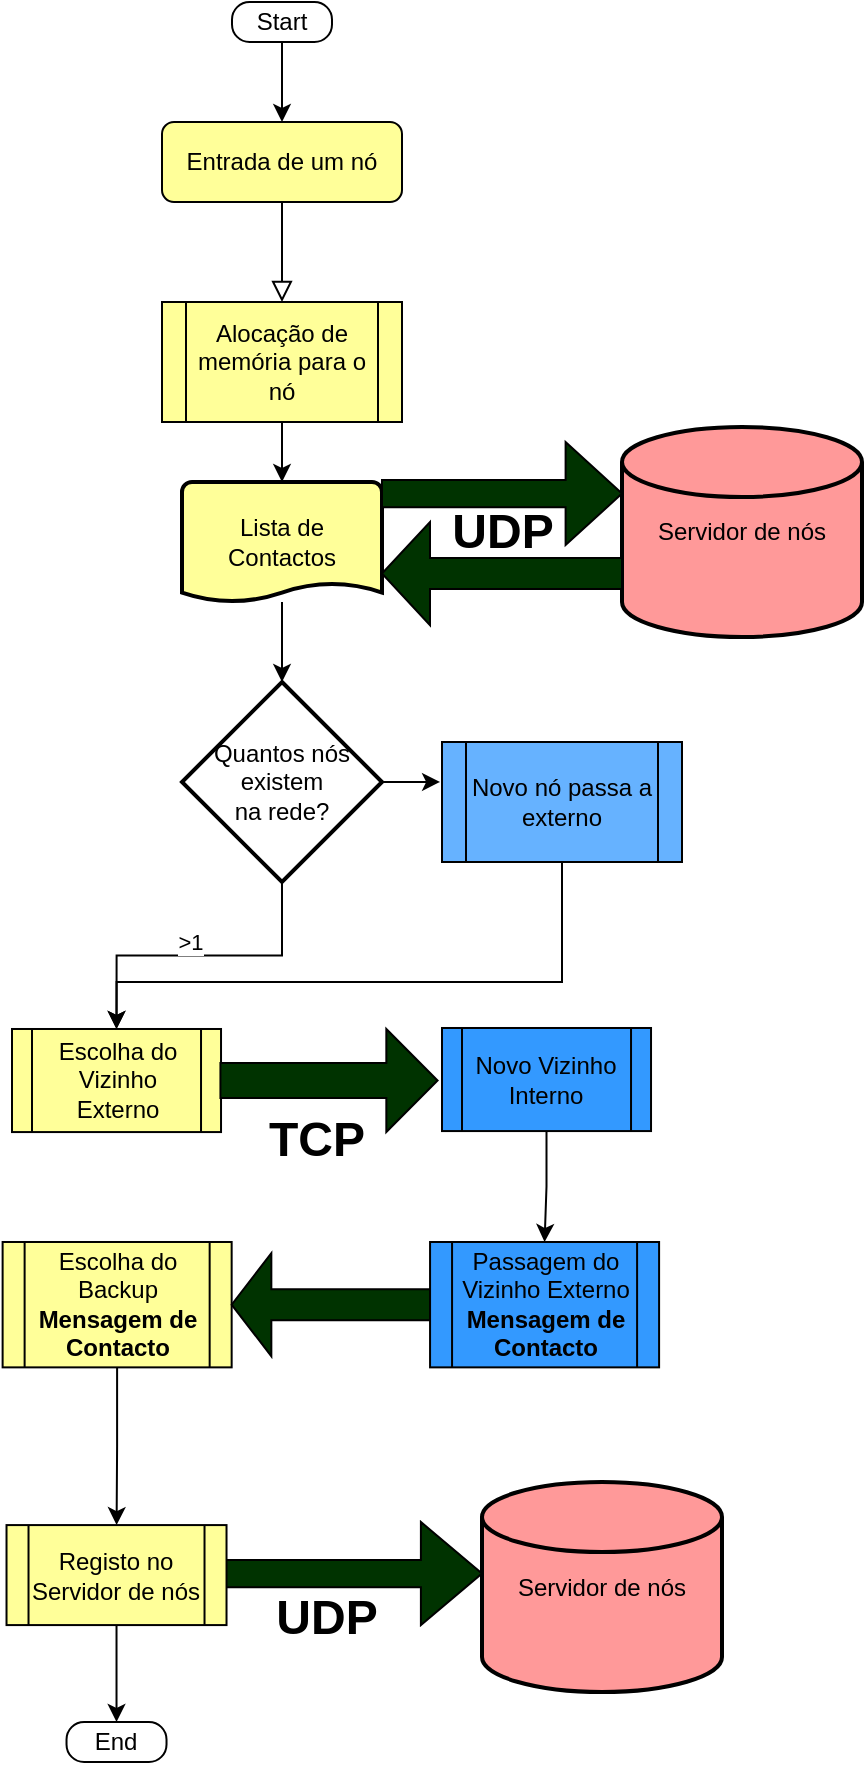 <mxfile version="14.4.3" type="device"><diagram id="C5RBs43oDa-KdzZeNtuy" name="Page-1"><mxGraphModel dx="1422" dy="822" grid="1" gridSize="10" guides="1" tooltips="1" connect="1" arrows="1" fold="1" page="1" pageScale="1" pageWidth="827" pageHeight="1169" math="0" shadow="0"><root><mxCell id="WIyWlLk6GJQsqaUBKTNV-0"/><mxCell id="WIyWlLk6GJQsqaUBKTNV-1" parent="WIyWlLk6GJQsqaUBKTNV-0"/><mxCell id="WIyWlLk6GJQsqaUBKTNV-2" value="" style="rounded=0;html=1;jettySize=auto;orthogonalLoop=1;fontSize=11;endArrow=block;endFill=0;endSize=8;strokeWidth=1;shadow=0;labelBackgroundColor=none;edgeStyle=orthogonalEdgeStyle;" parent="WIyWlLk6GJQsqaUBKTNV-1" source="WIyWlLk6GJQsqaUBKTNV-3" edge="1"><mxGeometry relative="1" as="geometry"><mxPoint x="220" y="170" as="targetPoint"/></mxGeometry></mxCell><mxCell id="WIyWlLk6GJQsqaUBKTNV-3" value="Entrada de um nó" style="rounded=1;whiteSpace=wrap;html=1;fontSize=12;glass=0;strokeWidth=1;shadow=0;fillColor=#FFFF99;" parent="WIyWlLk6GJQsqaUBKTNV-1" vertex="1"><mxGeometry x="160" y="80" width="120" height="40" as="geometry"/></mxCell><mxCell id="J3OFzyYl9DT5soKfO94n-5" value="" style="edgeStyle=orthogonalEdgeStyle;rounded=0;orthogonalLoop=1;jettySize=auto;html=1;" edge="1" parent="WIyWlLk6GJQsqaUBKTNV-1" source="J3OFzyYl9DT5soKfO94n-0" target="J3OFzyYl9DT5soKfO94n-3"><mxGeometry relative="1" as="geometry"/></mxCell><mxCell id="J3OFzyYl9DT5soKfO94n-0" value="Alocação de memória para o nó" style="shape=process;whiteSpace=wrap;html=1;backgroundOutline=1;fillColor=#FFFF99;" vertex="1" parent="WIyWlLk6GJQsqaUBKTNV-1"><mxGeometry x="160" y="170" width="120" height="60" as="geometry"/></mxCell><mxCell id="J3OFzyYl9DT5soKfO94n-1" value="Servidor de nós" style="strokeWidth=2;html=1;shape=mxgraph.flowchart.database;whiteSpace=wrap;fillColor=#FF9999;" vertex="1" parent="WIyWlLk6GJQsqaUBKTNV-1"><mxGeometry x="390" y="232.5" width="120" height="105" as="geometry"/></mxCell><mxCell id="J3OFzyYl9DT5soKfO94n-22" style="edgeStyle=orthogonalEdgeStyle;rounded=0;orthogonalLoop=1;jettySize=auto;html=1;entryX=0.5;entryY=0;entryDx=0;entryDy=0;entryPerimeter=0;" edge="1" parent="WIyWlLk6GJQsqaUBKTNV-1" source="J3OFzyYl9DT5soKfO94n-3" target="J3OFzyYl9DT5soKfO94n-20"><mxGeometry relative="1" as="geometry"/></mxCell><mxCell id="J3OFzyYl9DT5soKfO94n-3" value="Lista de Contactos&lt;br&gt;" style="strokeWidth=2;html=1;shape=mxgraph.flowchart.document2;whiteSpace=wrap;size=0.157;fillColor=#FFFF99;" vertex="1" parent="WIyWlLk6GJQsqaUBKTNV-1"><mxGeometry x="170" y="260" width="100" height="60" as="geometry"/></mxCell><mxCell id="J3OFzyYl9DT5soKfO94n-7" value="UDP" style="text;strokeColor=none;fillColor=none;html=1;fontSize=24;fontStyle=1;verticalAlign=middle;align=center;" vertex="1" parent="WIyWlLk6GJQsqaUBKTNV-1"><mxGeometry x="295" y="270" width="70" height="30" as="geometry"/></mxCell><mxCell id="J3OFzyYl9DT5soKfO94n-33" style="edgeStyle=orthogonalEdgeStyle;rounded=0;orthogonalLoop=1;jettySize=auto;html=1;entryX=0.5;entryY=0;entryDx=0;entryDy=0;" edge="1" parent="WIyWlLk6GJQsqaUBKTNV-1" source="J3OFzyYl9DT5soKfO94n-20" target="J3OFzyYl9DT5soKfO94n-9"><mxGeometry relative="1" as="geometry"/></mxCell><mxCell id="J3OFzyYl9DT5soKfO94n-34" value="&amp;gt;1" style="edgeLabel;html=1;align=center;verticalAlign=middle;resizable=0;points=[];" vertex="1" connectable="0" parent="J3OFzyYl9DT5soKfO94n-33"><mxGeometry x="0.272" y="-3" relative="1" as="geometry"><mxPoint x="16.58" y="-3.75" as="offset"/></mxGeometry></mxCell><mxCell id="J3OFzyYl9DT5soKfO94n-43" style="edgeStyle=orthogonalEdgeStyle;rounded=0;orthogonalLoop=1;jettySize=auto;html=1;entryX=-0.008;entryY=0.333;entryDx=0;entryDy=0;entryPerimeter=0;" edge="1" parent="WIyWlLk6GJQsqaUBKTNV-1" source="J3OFzyYl9DT5soKfO94n-20" target="J3OFzyYl9DT5soKfO94n-38"><mxGeometry relative="1" as="geometry"/></mxCell><mxCell id="J3OFzyYl9DT5soKfO94n-20" value="Quantos nós existem &lt;br&gt;na rede?" style="strokeWidth=2;html=1;shape=mxgraph.flowchart.decision;whiteSpace=wrap;" vertex="1" parent="WIyWlLk6GJQsqaUBKTNV-1"><mxGeometry x="170" y="360" width="100" height="100" as="geometry"/></mxCell><mxCell id="J3OFzyYl9DT5soKfO94n-44" style="edgeStyle=orthogonalEdgeStyle;rounded=0;orthogonalLoop=1;jettySize=auto;html=1;entryX=0.5;entryY=0;entryDx=0;entryDy=0;" edge="1" parent="WIyWlLk6GJQsqaUBKTNV-1" source="J3OFzyYl9DT5soKfO94n-38" target="J3OFzyYl9DT5soKfO94n-9"><mxGeometry relative="1" as="geometry"><mxPoint x="220" y="500" as="targetPoint"/><Array as="points"><mxPoint x="360" y="510"/><mxPoint x="137" y="510"/></Array></mxGeometry></mxCell><mxCell id="J3OFzyYl9DT5soKfO94n-38" value="Novo nó passa a externo" style="shape=process;whiteSpace=wrap;html=1;backgroundOutline=1;fillColor=#66B2FF;" vertex="1" parent="WIyWlLk6GJQsqaUBKTNV-1"><mxGeometry x="300" y="390" width="120" height="60" as="geometry"/></mxCell><mxCell id="J3OFzyYl9DT5soKfO94n-9" value="Escolha do Vizinho Externo" style="shape=process;whiteSpace=wrap;html=1;backgroundOutline=1;fillColor=#FFFF99;" vertex="1" parent="WIyWlLk6GJQsqaUBKTNV-1"><mxGeometry x="85" y="533.496" width="104.516" height="51.542" as="geometry"/></mxCell><mxCell id="J3OFzyYl9DT5soKfO94n-56" style="edgeStyle=orthogonalEdgeStyle;rounded=0;orthogonalLoop=1;jettySize=auto;html=1;" edge="1" parent="WIyWlLk6GJQsqaUBKTNV-1" source="J3OFzyYl9DT5soKfO94n-14" target="J3OFzyYl9DT5soKfO94n-55"><mxGeometry relative="1" as="geometry"/></mxCell><mxCell id="J3OFzyYl9DT5soKfO94n-14" value="Escolha do Backup&lt;br&gt;&lt;b&gt;Mensagem de Contacto&lt;/b&gt;" style="shape=process;whiteSpace=wrap;html=1;backgroundOutline=1;fillColor=#FFFF99;" vertex="1" parent="WIyWlLk6GJQsqaUBKTNV-1"><mxGeometry x="80.31" y="639.996" width="114.52" height="62.69" as="geometry"/></mxCell><mxCell id="J3OFzyYl9DT5soKfO94n-17" value="TCP" style="text;strokeColor=none;fillColor=none;html=1;fontSize=24;fontStyle=1;verticalAlign=middle;align=center;" vertex="1" parent="WIyWlLk6GJQsqaUBKTNV-1"><mxGeometry x="206.935" y="576.448" width="60.968" height="25.771" as="geometry"/></mxCell><mxCell id="J3OFzyYl9DT5soKfO94n-19" value="" style="shape=singleArrow;whiteSpace=wrap;html=1;rotation=-180;fillColor=#003300;" vertex="1" parent="WIyWlLk6GJQsqaUBKTNV-1"><mxGeometry x="194.83" y="645.57" width="99.2" height="51.54" as="geometry"/></mxCell><mxCell id="J3OFzyYl9DT5soKfO94n-18" value="" style="shape=singleArrow;whiteSpace=wrap;html=1;rotation=0;arrowWidth=0.338;arrowSize=0.236;fillColor=#003300;" vertex="1" parent="WIyWlLk6GJQsqaUBKTNV-1"><mxGeometry x="189.216" y="533.5" width="108.575" height="51.542" as="geometry"/></mxCell><mxCell id="J3OFzyYl9DT5soKfO94n-50" style="edgeStyle=orthogonalEdgeStyle;rounded=0;orthogonalLoop=1;jettySize=auto;html=1;entryX=0.5;entryY=0;entryDx=0;entryDy=0;" edge="1" parent="WIyWlLk6GJQsqaUBKTNV-1" source="J3OFzyYl9DT5soKfO94n-40" target="J3OFzyYl9DT5soKfO94n-42"><mxGeometry relative="1" as="geometry"/></mxCell><mxCell id="J3OFzyYl9DT5soKfO94n-40" value="Novo Vizinho Interno" style="shape=process;whiteSpace=wrap;html=1;backgroundOutline=1;fillColor=#3399FF;" vertex="1" parent="WIyWlLk6GJQsqaUBKTNV-1"><mxGeometry x="300" y="532.996" width="104.516" height="51.542" as="geometry"/></mxCell><mxCell id="J3OFzyYl9DT5soKfO94n-42" value="Passagem do Vizinho Externo&lt;br&gt;&lt;b&gt;Mensagem de Contacto&lt;/b&gt;" style="shape=process;whiteSpace=wrap;html=1;backgroundOutline=1;fillColor=#3399FF;" vertex="1" parent="WIyWlLk6GJQsqaUBKTNV-1"><mxGeometry x="294.03" y="639.996" width="114.52" height="62.69" as="geometry"/></mxCell><mxCell id="J3OFzyYl9DT5soKfO94n-48" value="" style="shape=singleArrow;whiteSpace=wrap;html=1;rotation=0;arrowWidth=0.265;arrowSize=0.235;fillColor=#003300;" vertex="1" parent="WIyWlLk6GJQsqaUBKTNV-1"><mxGeometry x="270" y="240" width="120" height="51.54" as="geometry"/></mxCell><mxCell id="J3OFzyYl9DT5soKfO94n-49" value="" style="shape=singleArrow;whiteSpace=wrap;html=1;rotation=-180;fillColor=#003300;" vertex="1" parent="WIyWlLk6GJQsqaUBKTNV-1"><mxGeometry x="270" y="280" width="120" height="51.55" as="geometry"/></mxCell><mxCell id="J3OFzyYl9DT5soKfO94n-51" value="Servidor de nós" style="strokeWidth=2;html=1;shape=mxgraph.flowchart.database;whiteSpace=wrap;fillColor=#FF9999;" vertex="1" parent="WIyWlLk6GJQsqaUBKTNV-1"><mxGeometry x="320" y="760" width="120" height="105" as="geometry"/></mxCell><mxCell id="J3OFzyYl9DT5soKfO94n-52" value="UDP" style="text;strokeColor=none;fillColor=none;html=1;fontSize=24;fontStyle=1;verticalAlign=middle;align=center;" vertex="1" parent="WIyWlLk6GJQsqaUBKTNV-1"><mxGeometry x="206.94" y="812.5" width="70" height="30" as="geometry"/></mxCell><mxCell id="J3OFzyYl9DT5soKfO94n-53" value="" style="shape=singleArrow;whiteSpace=wrap;html=1;rotation=0;arrowWidth=0.265;arrowSize=0.235;fillColor=#003300;" vertex="1" parent="WIyWlLk6GJQsqaUBKTNV-1"><mxGeometry x="190" y="780" width="130" height="51.54" as="geometry"/></mxCell><mxCell id="J3OFzyYl9DT5soKfO94n-60" style="edgeStyle=orthogonalEdgeStyle;rounded=0;orthogonalLoop=1;jettySize=auto;html=1;entryX=0.5;entryY=0;entryDx=0;entryDy=0;" edge="1" parent="WIyWlLk6GJQsqaUBKTNV-1" source="J3OFzyYl9DT5soKfO94n-55" target="J3OFzyYl9DT5soKfO94n-57"><mxGeometry relative="1" as="geometry"/></mxCell><mxCell id="J3OFzyYl9DT5soKfO94n-55" value="Registo no Servidor de nós" style="shape=process;whiteSpace=wrap;html=1;backgroundOutline=1;fillColor=#FFFF99;" vertex="1" parent="WIyWlLk6GJQsqaUBKTNV-1"><mxGeometry x="82.26" y="781.54" width="110" height="50" as="geometry"/></mxCell><mxCell id="J3OFzyYl9DT5soKfO94n-57" value="End" style="rounded=1;whiteSpace=wrap;html=1;fillColor=#FFFFFF;arcSize=44;" vertex="1" parent="WIyWlLk6GJQsqaUBKTNV-1"><mxGeometry x="112.26" y="880" width="50" height="20" as="geometry"/></mxCell><mxCell id="J3OFzyYl9DT5soKfO94n-59" style="edgeStyle=orthogonalEdgeStyle;rounded=0;orthogonalLoop=1;jettySize=auto;html=1;" edge="1" parent="WIyWlLk6GJQsqaUBKTNV-1" source="J3OFzyYl9DT5soKfO94n-58" target="WIyWlLk6GJQsqaUBKTNV-3"><mxGeometry relative="1" as="geometry"/></mxCell><mxCell id="J3OFzyYl9DT5soKfO94n-58" value="Start" style="rounded=1;whiteSpace=wrap;html=1;fillColor=#FFFFFF;arcSize=44;" vertex="1" parent="WIyWlLk6GJQsqaUBKTNV-1"><mxGeometry x="195" y="20" width="50" height="20" as="geometry"/></mxCell></root></mxGraphModel></diagram></mxfile>